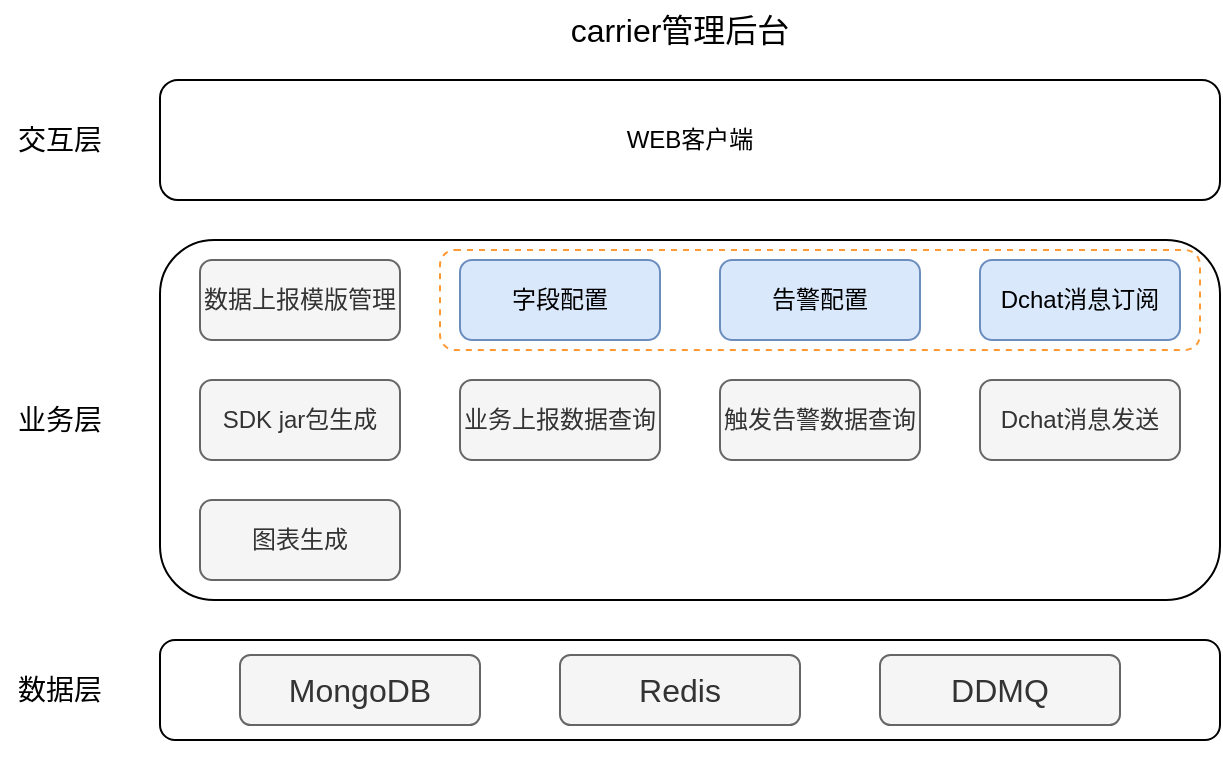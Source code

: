 <mxfile version="16.6.4" type="github" pages="2">
  <diagram id="hZ9IWrKWcuuQGVlS07cC" name="Page-1">
    <mxGraphModel dx="926" dy="493" grid="0" gridSize="10" guides="1" tooltips="1" connect="1" arrows="1" fold="1" page="1" pageScale="1" pageWidth="1169" pageHeight="827" math="0" shadow="0">
      <root>
        <mxCell id="0" />
        <mxCell id="1" parent="0" />
        <mxCell id="FfZbVTpRwgVf4kVA53Ig-2" value="" style="rounded=1;whiteSpace=wrap;html=1;fillColor=none;" parent="1" vertex="1">
          <mxGeometry x="160" y="159" width="530" height="180" as="geometry" />
        </mxCell>
        <mxCell id="PTWSFziW6dz5ljy78JqX-1" value="" style="rounded=1;whiteSpace=wrap;html=1;fillColor=none;dashed=1;strokeColor=#FF9933;strokeWidth=1;" parent="1" vertex="1">
          <mxGeometry x="300" y="164" width="380" height="50" as="geometry" />
        </mxCell>
        <mxCell id="FfZbVTpRwgVf4kVA53Ig-15" value="" style="rounded=1;whiteSpace=wrap;html=1;fillColor=none;" parent="1" vertex="1">
          <mxGeometry x="160" y="359" width="530" height="50" as="geometry" />
        </mxCell>
        <mxCell id="FfZbVTpRwgVf4kVA53Ig-4" style="edgeStyle=orthogonalEdgeStyle;rounded=0;orthogonalLoop=1;jettySize=auto;html=1;exitX=0.5;exitY=1;exitDx=0;exitDy=0;" parent="1" edge="1">
          <mxGeometry relative="1" as="geometry">
            <mxPoint x="360" y="209" as="sourcePoint" />
            <mxPoint x="360" y="209" as="targetPoint" />
          </mxGeometry>
        </mxCell>
        <mxCell id="FfZbVTpRwgVf4kVA53Ig-5" value="数据上报模版管理" style="rounded=1;whiteSpace=wrap;html=1;fillColor=#f5f5f5;fontColor=#333333;strokeColor=#666666;" parent="1" vertex="1">
          <mxGeometry x="180" y="169" width="100" height="40" as="geometry" />
        </mxCell>
        <mxCell id="FfZbVTpRwgVf4kVA53Ig-7" value="业务上报数据查询" style="rounded=1;whiteSpace=wrap;html=1;fillColor=#f5f5f5;fontColor=#333333;strokeColor=#666666;" parent="1" vertex="1">
          <mxGeometry x="310" y="229" width="100" height="40" as="geometry" />
        </mxCell>
        <mxCell id="FfZbVTpRwgVf4kVA53Ig-9" value="Dchat消息订阅" style="rounded=1;whiteSpace=wrap;html=1;fillColor=#dae8fc;strokeColor=#6c8ebf;" parent="1" vertex="1">
          <mxGeometry x="570" y="169" width="100" height="40" as="geometry" />
        </mxCell>
        <mxCell id="FfZbVTpRwgVf4kVA53Ig-10" value="Dchat消息发送" style="rounded=1;whiteSpace=wrap;html=1;fillColor=#f5f5f5;fontColor=#333333;strokeColor=#666666;" parent="1" vertex="1">
          <mxGeometry x="570" y="229" width="100" height="40" as="geometry" />
        </mxCell>
        <mxCell id="FfZbVTpRwgVf4kVA53Ig-11" value="触发告警数据查询" style="rounded=1;whiteSpace=wrap;html=1;fillColor=#f5f5f5;fontColor=#333333;strokeColor=#666666;" parent="1" vertex="1">
          <mxGeometry x="440" y="229" width="100" height="40" as="geometry" />
        </mxCell>
        <mxCell id="FfZbVTpRwgVf4kVA53Ig-12" value="WEB客户端" style="rounded=1;whiteSpace=wrap;html=1;fillColor=none;" parent="1" vertex="1">
          <mxGeometry x="160" y="79" width="530" height="60" as="geometry" />
        </mxCell>
        <mxCell id="FfZbVTpRwgVf4kVA53Ig-13" value="交互层" style="text;html=1;strokeColor=none;fillColor=none;align=center;verticalAlign=middle;whiteSpace=wrap;rounded=0;fontSize=14;" parent="1" vertex="1">
          <mxGeometry x="80" y="94" width="60" height="30" as="geometry" />
        </mxCell>
        <mxCell id="FfZbVTpRwgVf4kVA53Ig-14" value="业务层" style="text;html=1;strokeColor=none;fillColor=none;align=center;verticalAlign=middle;whiteSpace=wrap;rounded=0;fontSize=14;" parent="1" vertex="1">
          <mxGeometry x="80" y="234" width="60" height="30" as="geometry" />
        </mxCell>
        <mxCell id="FfZbVTpRwgVf4kVA53Ig-16" value="数据层" style="text;html=1;strokeColor=none;fillColor=none;align=center;verticalAlign=middle;whiteSpace=wrap;rounded=0;fontSize=14;" parent="1" vertex="1">
          <mxGeometry x="80" y="369" width="60" height="30" as="geometry" />
        </mxCell>
        <mxCell id="FfZbVTpRwgVf4kVA53Ig-17" value="carrier管理后台" style="text;html=1;strokeColor=none;fillColor=none;align=center;verticalAlign=middle;whiteSpace=wrap;rounded=0;fontSize=16;" parent="1" vertex="1">
          <mxGeometry x="330" y="39" width="180" height="30" as="geometry" />
        </mxCell>
        <mxCell id="FfZbVTpRwgVf4kVA53Ig-18" value="告警配置" style="rounded=1;whiteSpace=wrap;html=1;fillColor=#dae8fc;strokeColor=#6c8ebf;" parent="1" vertex="1">
          <mxGeometry x="440" y="169" width="100" height="40" as="geometry" />
        </mxCell>
        <mxCell id="FfZbVTpRwgVf4kVA53Ig-19" style="edgeStyle=orthogonalEdgeStyle;rounded=0;orthogonalLoop=1;jettySize=auto;html=1;exitX=0.5;exitY=1;exitDx=0;exitDy=0;fontSize=16;" parent="1" source="FfZbVTpRwgVf4kVA53Ig-15" target="FfZbVTpRwgVf4kVA53Ig-15" edge="1">
          <mxGeometry relative="1" as="geometry" />
        </mxCell>
        <mxCell id="FfZbVTpRwgVf4kVA53Ig-21" value="字段配置" style="rounded=1;whiteSpace=wrap;html=1;fillColor=#dae8fc;strokeColor=#6c8ebf;" parent="1" vertex="1">
          <mxGeometry x="310" y="169" width="100" height="40" as="geometry" />
        </mxCell>
        <mxCell id="FfZbVTpRwgVf4kVA53Ig-22" value="SDK jar包生成" style="rounded=1;whiteSpace=wrap;html=1;fillColor=#f5f5f5;fontColor=#333333;strokeColor=#666666;" parent="1" vertex="1">
          <mxGeometry x="180" y="229" width="100" height="40" as="geometry" />
        </mxCell>
        <mxCell id="FfZbVTpRwgVf4kVA53Ig-25" value="图表生成" style="rounded=1;whiteSpace=wrap;html=1;fillColor=#f5f5f5;fontColor=#333333;strokeColor=#666666;" parent="1" vertex="1">
          <mxGeometry x="180" y="289" width="100" height="40" as="geometry" />
        </mxCell>
        <mxCell id="FfZbVTpRwgVf4kVA53Ig-26" value="MongoDB" style="rounded=1;whiteSpace=wrap;html=1;fontSize=16;fillColor=#f5f5f5;strokeColor=#666666;fontColor=#333333;" parent="1" vertex="1">
          <mxGeometry x="200" y="366.5" width="120" height="35" as="geometry" />
        </mxCell>
        <mxCell id="FfZbVTpRwgVf4kVA53Ig-27" value="Redis" style="rounded=1;whiteSpace=wrap;html=1;fontSize=16;fillColor=#f5f5f5;strokeColor=#666666;fontColor=#333333;" parent="1" vertex="1">
          <mxGeometry x="360" y="366.5" width="120" height="35" as="geometry" />
        </mxCell>
        <mxCell id="tdQgKblvZQpAUzVxakY6-1" value="DDMQ" style="rounded=1;whiteSpace=wrap;html=1;fontSize=16;fillColor=#f5f5f5;strokeColor=#666666;fontColor=#333333;" parent="1" vertex="1">
          <mxGeometry x="520" y="366.5" width="120" height="35" as="geometry" />
        </mxCell>
      </root>
    </mxGraphModel>
  </diagram>
  <diagram id="EGBF0n0KtfMXqo6f9Nra" name="第 2 页">
    <mxGraphModel dx="926" dy="493" grid="0" gridSize="10" guides="1" tooltips="1" connect="1" arrows="1" fold="1" page="1" pageScale="1" pageWidth="4681" pageHeight="3300" math="0" shadow="0">
      <root>
        <mxCell id="nTnH-_jfp0BX7Wa-_92O-0" />
        <mxCell id="nTnH-_jfp0BX7Wa-_92O-1" parent="nTnH-_jfp0BX7Wa-_92O-0" />
        <mxCell id="nTnH-_jfp0BX7Wa-_92O-23" value="Function Excecutor" style="rounded=1;whiteSpace=wrap;html=1;fillColor=#d5e8d4;strokeColor=#82b366;" vertex="1" parent="nTnH-_jfp0BX7Wa-_92O-1">
          <mxGeometry x="500" y="460" width="80" height="170" as="geometry" />
        </mxCell>
        <mxCell id="nTnH-_jfp0BX7Wa-_92O-41" style="edgeStyle=orthogonalEdgeStyle;rounded=0;orthogonalLoop=1;jettySize=auto;html=1;exitX=0;exitY=0.5;exitDx=0;exitDy=0;entryX=1;entryY=0.5;entryDx=0;entryDy=0;startArrow=none;startFill=0;endArrow=classic;endFill=1;" edge="1" parent="nTnH-_jfp0BX7Wa-_92O-1" source="nTnH-_jfp0BX7Wa-_92O-27" target="nTnH-_jfp0BX7Wa-_92O-23">
          <mxGeometry relative="1" as="geometry" />
        </mxCell>
        <mxCell id="nTnH-_jfp0BX7Wa-_92O-27" value="Alarm" style="rounded=1;whiteSpace=wrap;html=1;fillColor=#dae8fc;strokeColor=#6c8ebf;" vertex="1" parent="nTnH-_jfp0BX7Wa-_92O-1">
          <mxGeometry x="600" y="520" width="120" height="50" as="geometry" />
        </mxCell>
        <mxCell id="nTnH-_jfp0BX7Wa-_92O-2" value="Alarm" style="rounded=1;whiteSpace=wrap;html=1;fillColor=#dae8fc;strokeColor=#6c8ebf;" vertex="1" parent="nTnH-_jfp0BX7Wa-_92O-1">
          <mxGeometry x="600" y="460" width="120" height="50" as="geometry" />
        </mxCell>
        <mxCell id="nTnH-_jfp0BX7Wa-_92O-3" value="data_house_tmpl&lt;br&gt;.json" style="rounded=1;whiteSpace=wrap;html=1;fillColor=#ffe6cc;strokeColor=#d79b00;" vertex="1" parent="nTnH-_jfp0BX7Wa-_92O-1">
          <mxGeometry x="360" y="640" width="120" height="60" as="geometry" />
        </mxCell>
        <mxCell id="nTnH-_jfp0BX7Wa-_92O-36" style="edgeStyle=orthogonalEdgeStyle;rounded=0;orthogonalLoop=1;jettySize=auto;html=1;exitX=0.5;exitY=1;exitDx=0;exitDy=0;entryX=0.5;entryY=0;entryDx=0;entryDy=0;startArrow=none;startFill=0;endArrow=classic;endFill=1;" edge="1" parent="nTnH-_jfp0BX7Wa-_92O-1" source="nTnH-_jfp0BX7Wa-_92O-5" target="nTnH-_jfp0BX7Wa-_92O-3">
          <mxGeometry relative="1" as="geometry" />
        </mxCell>
        <mxCell id="nTnH-_jfp0BX7Wa-_92O-37" style="edgeStyle=orthogonalEdgeStyle;rounded=0;orthogonalLoop=1;jettySize=auto;html=1;exitX=0.5;exitY=0;exitDx=0;exitDy=0;entryX=0.5;entryY=1;entryDx=0;entryDy=0;startArrow=none;startFill=0;endArrow=classic;endFill=1;" edge="1" parent="nTnH-_jfp0BX7Wa-_92O-1" source="nTnH-_jfp0BX7Wa-_92O-5" target="nTnH-_jfp0BX7Wa-_92O-11">
          <mxGeometry relative="1" as="geometry" />
        </mxCell>
        <mxCell id="nTnH-_jfp0BX7Wa-_92O-5" value="DataHouseFactory" style="rounded=1;whiteSpace=wrap;html=1;fillColor=#dae8fc;strokeColor=#6c8ebf;" vertex="1" parent="nTnH-_jfp0BX7Wa-_92O-1">
          <mxGeometry x="360" y="548" width="120" height="60" as="geometry" />
        </mxCell>
        <mxCell id="nTnH-_jfp0BX7Wa-_92O-40" style="edgeStyle=orthogonalEdgeStyle;rounded=0;orthogonalLoop=1;jettySize=auto;html=1;exitX=1;exitY=0.5;exitDx=0;exitDy=0;entryX=0;entryY=0.5;entryDx=0;entryDy=0;startArrow=none;startFill=0;endArrow=classic;endFill=1;" edge="1" parent="nTnH-_jfp0BX7Wa-_92O-1" source="nTnH-_jfp0BX7Wa-_92O-11" target="nTnH-_jfp0BX7Wa-_92O-2">
          <mxGeometry relative="1" as="geometry" />
        </mxCell>
        <mxCell id="nTnH-_jfp0BX7Wa-_92O-11" value="DataHouse" style="rounded=1;whiteSpace=wrap;html=1;fillColor=#dae8fc;strokeColor=#6c8ebf;" vertex="1" parent="nTnH-_jfp0BX7Wa-_92O-1">
          <mxGeometry x="360" y="455" width="120" height="60" as="geometry" />
        </mxCell>
        <mxCell id="nTnH-_jfp0BX7Wa-_92O-45" style="edgeStyle=orthogonalEdgeStyle;rounded=0;orthogonalLoop=1;jettySize=auto;html=1;exitX=1;exitY=0.5;exitDx=0;exitDy=0;entryX=0.013;entryY=0.147;entryDx=0;entryDy=0;entryPerimeter=0;startArrow=none;startFill=0;endArrow=classic;endFill=1;" edge="1" parent="nTnH-_jfp0BX7Wa-_92O-1" source="nTnH-_jfp0BX7Wa-_92O-15" target="nTnH-_jfp0BX7Wa-_92O-22">
          <mxGeometry relative="1" as="geometry" />
        </mxCell>
        <mxCell id="nTnH-_jfp0BX7Wa-_92O-15" value="Trigger" style="rounded=0;whiteSpace=wrap;html=1;fillColor=#f8cecc;strokeColor=#b85450;" vertex="1" parent="nTnH-_jfp0BX7Wa-_92O-1">
          <mxGeometry x="690" y="475" width="120" height="20" as="geometry" />
        </mxCell>
        <mxCell id="nTnH-_jfp0BX7Wa-_92O-44" style="edgeStyle=orthogonalEdgeStyle;rounded=0;orthogonalLoop=1;jettySize=auto;html=1;exitX=1;exitY=0.5;exitDx=0;exitDy=0;entryX=0;entryY=0.5;entryDx=0;entryDy=0;startArrow=none;startFill=0;endArrow=classic;endFill=1;" edge="1" parent="nTnH-_jfp0BX7Wa-_92O-1" source="nTnH-_jfp0BX7Wa-_92O-16" target="nTnH-_jfp0BX7Wa-_92O-22">
          <mxGeometry relative="1" as="geometry" />
        </mxCell>
        <mxCell id="nTnH-_jfp0BX7Wa-_92O-16" value="Trigger" style="rounded=0;whiteSpace=wrap;html=1;fillColor=#f8cecc;strokeColor=#b85450;" vertex="1" parent="nTnH-_jfp0BX7Wa-_92O-1">
          <mxGeometry x="690" y="535" width="120" height="20" as="geometry" />
        </mxCell>
        <mxCell id="nTnH-_jfp0BX7Wa-_92O-22" value="DSL&lt;br&gt;Executor" style="rounded=1;whiteSpace=wrap;html=1;fillColor=#d5e8d4;strokeColor=#82b366;" vertex="1" parent="nTnH-_jfp0BX7Wa-_92O-1">
          <mxGeometry x="829" y="460" width="80" height="170" as="geometry" />
        </mxCell>
        <mxCell id="nTnH-_jfp0BX7Wa-_92O-24" value="AlarmScheduler" style="rounded=1;whiteSpace=wrap;html=1;fillColor=#bac8d3;strokeColor=#23445d;" vertex="1" parent="nTnH-_jfp0BX7Wa-_92O-1">
          <mxGeometry x="500" y="650" width="410" height="50" as="geometry" />
        </mxCell>
        <mxCell id="nTnH-_jfp0BX7Wa-_92O-42" style="edgeStyle=orthogonalEdgeStyle;rounded=0;orthogonalLoop=1;jettySize=auto;html=1;exitX=0;exitY=0.5;exitDx=0;exitDy=0;entryX=1.038;entryY=0.85;entryDx=0;entryDy=0;entryPerimeter=0;startArrow=none;startFill=0;endArrow=classic;endFill=1;" edge="1" parent="nTnH-_jfp0BX7Wa-_92O-1">
          <mxGeometry relative="1" as="geometry">
            <mxPoint x="598" y="605" as="sourcePoint" />
            <mxPoint x="581.04" y="604.5" as="targetPoint" />
          </mxGeometry>
        </mxCell>
        <mxCell id="nTnH-_jfp0BX7Wa-_92O-31" value="Alarm" style="rounded=1;whiteSpace=wrap;html=1;fillColor=#dae8fc;strokeColor=#6c8ebf;" vertex="1" parent="nTnH-_jfp0BX7Wa-_92O-1">
          <mxGeometry x="600" y="580" width="120" height="50" as="geometry" />
        </mxCell>
        <mxCell id="nTnH-_jfp0BX7Wa-_92O-46" style="edgeStyle=orthogonalEdgeStyle;rounded=0;orthogonalLoop=1;jettySize=auto;html=1;exitX=1;exitY=0.5;exitDx=0;exitDy=0;entryX=-0.012;entryY=0.856;entryDx=0;entryDy=0;entryPerimeter=0;startArrow=none;startFill=0;endArrow=classic;endFill=1;" edge="1" parent="nTnH-_jfp0BX7Wa-_92O-1" source="nTnH-_jfp0BX7Wa-_92O-32" target="nTnH-_jfp0BX7Wa-_92O-22">
          <mxGeometry relative="1" as="geometry" />
        </mxCell>
        <mxCell id="nTnH-_jfp0BX7Wa-_92O-32" value="Trigger" style="rounded=0;whiteSpace=wrap;html=1;fillColor=#f8cecc;strokeColor=#b85450;" vertex="1" parent="nTnH-_jfp0BX7Wa-_92O-1">
          <mxGeometry x="690" y="595" width="120" height="20" as="geometry" />
        </mxCell>
        <mxCell id="nTnH-_jfp0BX7Wa-_92O-38" style="edgeStyle=orthogonalEdgeStyle;rounded=0;orthogonalLoop=1;jettySize=auto;html=1;exitX=0.25;exitY=1;exitDx=0;exitDy=0;startArrow=none;startFill=0;endArrow=classic;endFill=1;" edge="1" parent="nTnH-_jfp0BX7Wa-_92O-1" source="nTnH-_jfp0BX7Wa-_92O-35" target="nTnH-_jfp0BX7Wa-_92O-11">
          <mxGeometry relative="1" as="geometry">
            <Array as="points">
              <mxPoint x="420" y="430" />
            </Array>
          </mxGeometry>
        </mxCell>
        <mxCell id="nTnH-_jfp0BX7Wa-_92O-35" value="DataHouseSelector" style="rounded=1;whiteSpace=wrap;html=1;fillColor=#dae8fc;strokeColor=#6c8ebf;" vertex="1" parent="nTnH-_jfp0BX7Wa-_92O-1">
          <mxGeometry x="360" y="380" width="550" height="50" as="geometry" />
        </mxCell>
        <mxCell id="nTnH-_jfp0BX7Wa-_92O-47" value="data" style="text;html=1;strokeColor=none;fillColor=none;align=center;verticalAlign=middle;whiteSpace=wrap;rounded=0;" vertex="1" parent="nTnH-_jfp0BX7Wa-_92O-1">
          <mxGeometry x="363" y="432" width="60" height="20" as="geometry" />
        </mxCell>
        <mxCell id="nTnH-_jfp0BX7Wa-_92O-50" value="Dchat" style="rounded=1;whiteSpace=wrap;html=1;fillColor=#f9f7ed;strokeColor=#36393d;" vertex="1" parent="nTnH-_jfp0BX7Wa-_92O-1">
          <mxGeometry x="940" y="380" width="80" height="390" as="geometry" />
        </mxCell>
        <mxCell id="nTnH-_jfp0BX7Wa-_92O-53" value="" style="rounded=1;whiteSpace=wrap;html=1;fillColor=#eeeeee;strokeColor=#36393d;" vertex="1" parent="nTnH-_jfp0BX7Wa-_92O-1">
          <mxGeometry x="360" y="720" width="550" height="50" as="geometry" />
        </mxCell>
        <mxCell id="nTnH-_jfp0BX7Wa-_92O-54" value="MongoDB" style="rounded=1;whiteSpace=wrap;html=1;fillColor=#f5f5f5;fontColor=#333333;strokeColor=#666666;" vertex="1" parent="nTnH-_jfp0BX7Wa-_92O-1">
          <mxGeometry x="410" y="725" width="120" height="40" as="geometry" />
        </mxCell>
        <mxCell id="nTnH-_jfp0BX7Wa-_92O-55" value="Redis" style="rounded=1;whiteSpace=wrap;html=1;fillColor=#f5f5f5;fontColor=#333333;strokeColor=#666666;" vertex="1" parent="nTnH-_jfp0BX7Wa-_92O-1">
          <mxGeometry x="575" y="725" width="120" height="40" as="geometry" />
        </mxCell>
        <mxCell id="nTnH-_jfp0BX7Wa-_92O-56" value="DDMQ" style="rounded=1;whiteSpace=wrap;html=1;fillColor=#f5f5f5;fontColor=#333333;strokeColor=#666666;" vertex="1" parent="nTnH-_jfp0BX7Wa-_92O-1">
          <mxGeometry x="741" y="725" width="120" height="40" as="geometry" />
        </mxCell>
      </root>
    </mxGraphModel>
  </diagram>
</mxfile>
